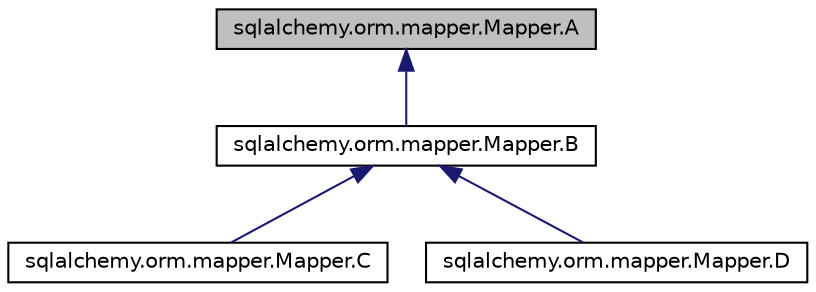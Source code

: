 digraph "sqlalchemy.orm.mapper.Mapper.A"
{
 // LATEX_PDF_SIZE
  edge [fontname="Helvetica",fontsize="10",labelfontname="Helvetica",labelfontsize="10"];
  node [fontname="Helvetica",fontsize="10",shape=record];
  Node1 [label="sqlalchemy.orm.mapper.Mapper.A",height=0.2,width=0.4,color="black", fillcolor="grey75", style="filled", fontcolor="black",tooltip=" "];
  Node1 -> Node2 [dir="back",color="midnightblue",fontsize="10",style="solid",fontname="Helvetica"];
  Node2 [label="sqlalchemy.orm.mapper.Mapper.B",height=0.2,width=0.4,color="black", fillcolor="white", style="filled",URL="$classsqlalchemy_1_1orm_1_1mapper_1_1Mapper_1_1B.html",tooltip=" "];
  Node2 -> Node3 [dir="back",color="midnightblue",fontsize="10",style="solid",fontname="Helvetica"];
  Node3 [label="sqlalchemy.orm.mapper.Mapper.C",height=0.2,width=0.4,color="black", fillcolor="white", style="filled",URL="$classsqlalchemy_1_1orm_1_1mapper_1_1Mapper_1_1C.html",tooltip=" "];
  Node2 -> Node4 [dir="back",color="midnightblue",fontsize="10",style="solid",fontname="Helvetica"];
  Node4 [label="sqlalchemy.orm.mapper.Mapper.D",height=0.2,width=0.4,color="black", fillcolor="white", style="filled",URL="$classsqlalchemy_1_1orm_1_1mapper_1_1Mapper_1_1D.html",tooltip=" "];
}
